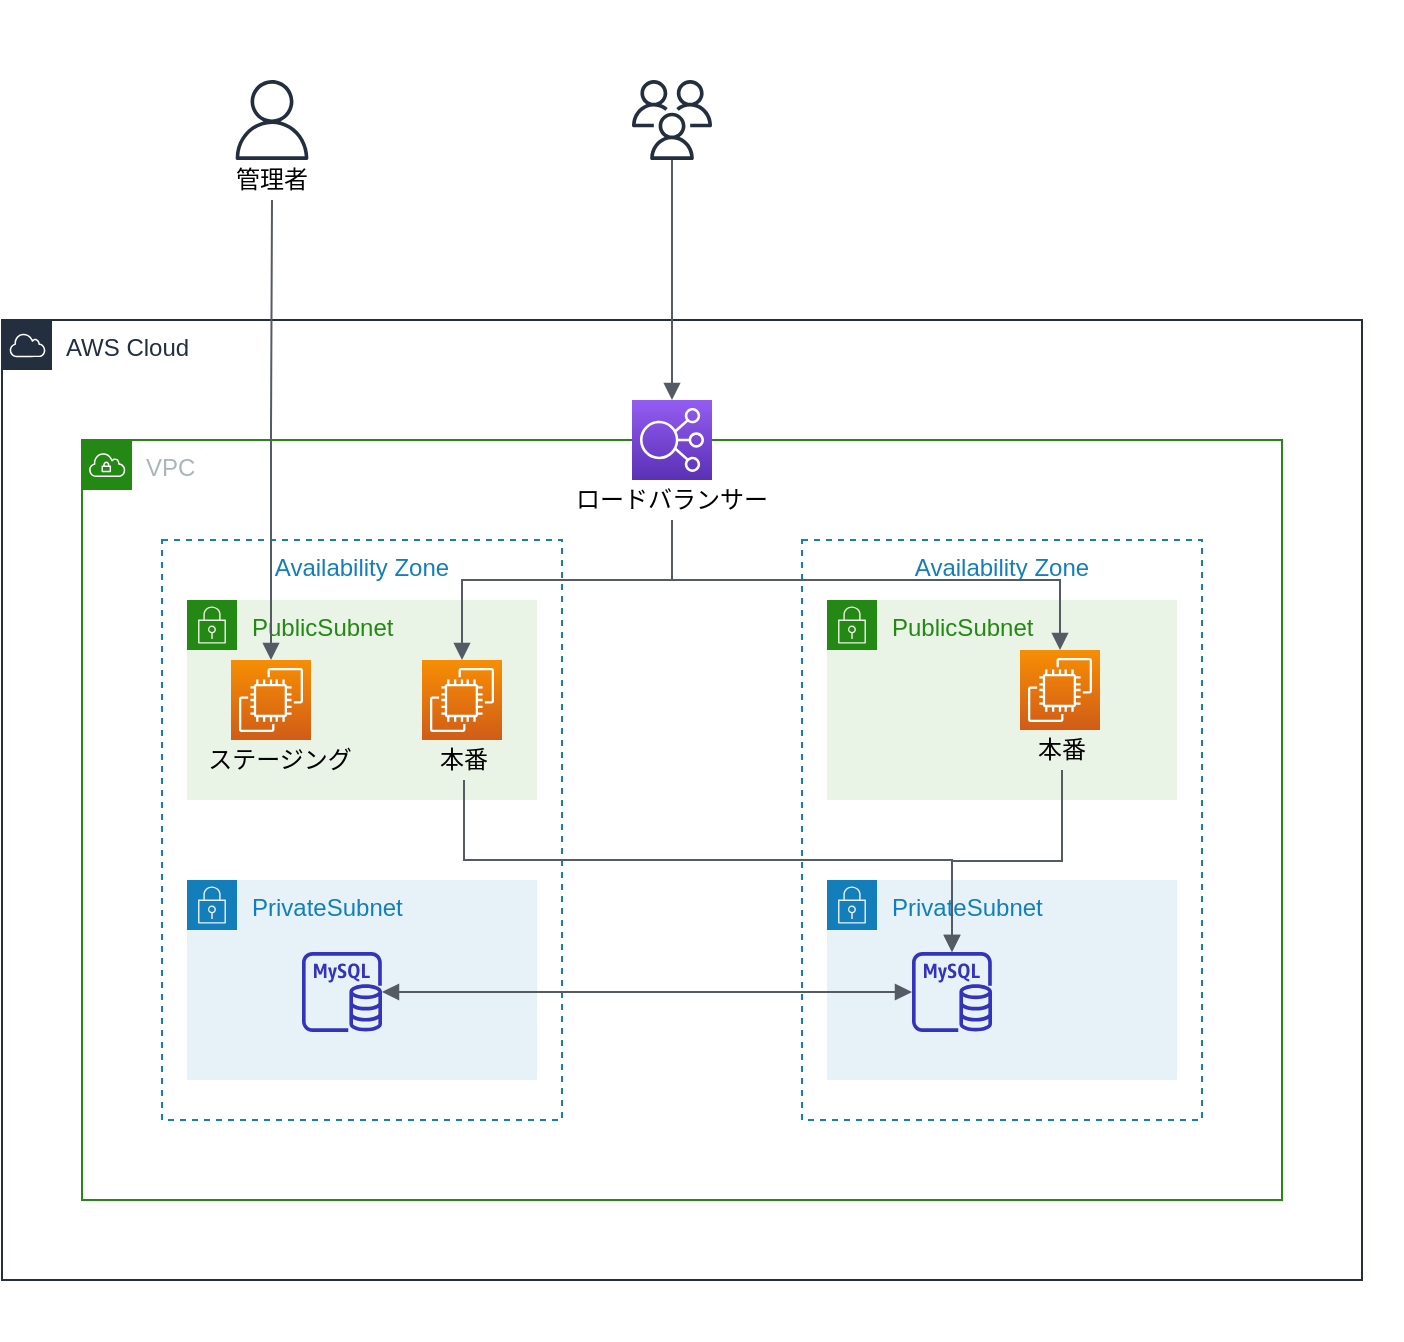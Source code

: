 <mxfile version="13.4.2" type="github">
  <diagram id="XtYhaf7LTEb38pZg41X1" name="ページ1">
    <mxGraphModel dx="1410" dy="678" grid="1" gridSize="10" guides="1" tooltips="1" connect="1" arrows="1" fold="1" page="1" pageScale="1" pageWidth="700" pageHeight="900" math="0" shadow="0">
      <root>
        <mxCell id="0" />
        <mxCell id="1" parent="0" />
        <mxCell id="Y7LWI8jAa2wqXCpIytOS-46" value="" style="rounded=0;whiteSpace=wrap;html=1;strokeColor=none;" vertex="1" parent="1">
          <mxGeometry width="700" height="670" as="geometry" />
        </mxCell>
        <mxCell id="46BbhoU_Gm5NrsC8F-5Z-1" value="AWS Cloud" style="points=[[0,0],[0.25,0],[0.5,0],[0.75,0],[1,0],[1,0.25],[1,0.5],[1,0.75],[1,1],[0.75,1],[0.5,1],[0.25,1],[0,1],[0,0.75],[0,0.5],[0,0.25]];outlineConnect=0;gradientColor=none;html=1;whiteSpace=wrap;fontSize=12;fontStyle=0;shape=mxgraph.aws4.group;grIcon=mxgraph.aws4.group_aws_cloud;strokeColor=#232F3E;fillColor=none;verticalAlign=top;align=left;spacingLeft=30;fontColor=#232F3E;dashed=0;" parent="1" vertex="1">
          <mxGeometry y="160" width="680" height="480" as="geometry" />
        </mxCell>
        <mxCell id="46BbhoU_Gm5NrsC8F-5Z-2" value="VPC" style="points=[[0,0],[0.25,0],[0.5,0],[0.75,0],[1,0],[1,0.25],[1,0.5],[1,0.75],[1,1],[0.75,1],[0.5,1],[0.25,1],[0,1],[0,0.75],[0,0.5],[0,0.25]];outlineConnect=0;gradientColor=none;html=1;whiteSpace=wrap;fontSize=12;fontStyle=0;shape=mxgraph.aws4.group;grIcon=mxgraph.aws4.group_vpc;strokeColor=#248814;fillColor=none;verticalAlign=top;align=left;spacingLeft=30;fontColor=#AAB7B8;dashed=0;" parent="1" vertex="1">
          <mxGeometry x="40" y="220" width="600" height="380" as="geometry" />
        </mxCell>
        <mxCell id="kMewB1lpty2ikKgXl77D-4" value="" style="group" parent="1" vertex="1" connectable="0">
          <mxGeometry x="80" y="160" width="200" height="400" as="geometry" />
        </mxCell>
        <mxCell id="46BbhoU_Gm5NrsC8F-5Z-4" value="Availability Zone" style="fillColor=none;strokeColor=#147EBA;dashed=1;verticalAlign=top;fontStyle=0;fontColor=#147EBA;" parent="kMewB1lpty2ikKgXl77D-4" vertex="1">
          <mxGeometry y="110" width="200" height="290" as="geometry" />
        </mxCell>
        <mxCell id="46BbhoU_Gm5NrsC8F-5Z-7" value="PublicSubnet" style="points=[[0,0],[0.25,0],[0.5,0],[0.75,0],[1,0],[1,0.25],[1,0.5],[1,0.75],[1,1],[0.75,1],[0.5,1],[0.25,1],[0,1],[0,0.75],[0,0.5],[0,0.25]];outlineConnect=0;gradientColor=none;html=1;whiteSpace=wrap;fontSize=12;fontStyle=0;shape=mxgraph.aws4.group;grIcon=mxgraph.aws4.group_security_group;grStroke=0;strokeColor=#248814;fillColor=#E9F3E6;verticalAlign=top;align=left;spacingLeft=30;fontColor=#248814;dashed=0;" parent="kMewB1lpty2ikKgXl77D-4" vertex="1">
          <mxGeometry x="12.5" y="140" width="175" height="100" as="geometry" />
        </mxCell>
        <mxCell id="46BbhoU_Gm5NrsC8F-5Z-11" value="PrivateSubnet" style="points=[[0,0],[0.25,0],[0.5,0],[0.75,0],[1,0],[1,0.25],[1,0.5],[1,0.75],[1,1],[0.75,1],[0.5,1],[0.25,1],[0,1],[0,0.75],[0,0.5],[0,0.25]];outlineConnect=0;gradientColor=none;html=1;whiteSpace=wrap;fontSize=12;fontStyle=0;shape=mxgraph.aws4.group;grIcon=mxgraph.aws4.group_security_group;grStroke=0;strokeColor=#147EBA;fillColor=#E6F2F8;verticalAlign=top;align=left;spacingLeft=30;fontColor=#147EBA;dashed=0;" parent="kMewB1lpty2ikKgXl77D-4" vertex="1">
          <mxGeometry x="12.5" y="280" width="175" height="100" as="geometry" />
        </mxCell>
        <mxCell id="Y7LWI8jAa2wqXCpIytOS-11" value="" style="group" vertex="1" connectable="0" parent="kMewB1lpty2ikKgXl77D-4">
          <mxGeometry x="14.5" y="170" width="100" height="70" as="geometry" />
        </mxCell>
        <mxCell id="Y7LWI8jAa2wqXCpIytOS-8" value="" style="outlineConnect=0;fontColor=#232F3E;gradientColor=#F78E04;gradientDirection=north;fillColor=#D05C17;strokeColor=#ffffff;dashed=0;verticalLabelPosition=bottom;verticalAlign=top;align=center;html=1;fontSize=12;fontStyle=0;aspect=fixed;shape=mxgraph.aws4.resourceIcon;resIcon=mxgraph.aws4.ec2;" vertex="1" parent="Y7LWI8jAa2wqXCpIytOS-11">
          <mxGeometry x="20" width="40" height="40" as="geometry" />
        </mxCell>
        <mxCell id="Y7LWI8jAa2wqXCpIytOS-10" value="ステージング" style="text;html=1;strokeColor=none;fillColor=none;align=center;verticalAlign=middle;whiteSpace=wrap;rounded=0;" vertex="1" parent="Y7LWI8jAa2wqXCpIytOS-11">
          <mxGeometry x="-6" y="40" width="100" height="20" as="geometry" />
        </mxCell>
        <mxCell id="Y7LWI8jAa2wqXCpIytOS-30" value="" style="group" vertex="1" connectable="0" parent="kMewB1lpty2ikKgXl77D-4">
          <mxGeometry x="110" y="170" width="90" height="70" as="geometry" />
        </mxCell>
        <mxCell id="Y7LWI8jAa2wqXCpIytOS-31" value="" style="outlineConnect=0;fontColor=#232F3E;gradientColor=#F78E04;gradientDirection=north;fillColor=#D05C17;strokeColor=#ffffff;dashed=0;verticalLabelPosition=bottom;verticalAlign=top;align=center;html=1;fontSize=12;fontStyle=0;aspect=fixed;shape=mxgraph.aws4.resourceIcon;resIcon=mxgraph.aws4.ec2;" vertex="1" parent="Y7LWI8jAa2wqXCpIytOS-30">
          <mxGeometry x="20" width="40" height="40" as="geometry" />
        </mxCell>
        <mxCell id="Y7LWI8jAa2wqXCpIytOS-32" value="本番" style="text;html=1;strokeColor=none;fillColor=none;align=center;verticalAlign=middle;whiteSpace=wrap;rounded=0;" vertex="1" parent="Y7LWI8jAa2wqXCpIytOS-30">
          <mxGeometry x="-4" y="40" width="90" height="20" as="geometry" />
        </mxCell>
        <mxCell id="Y7LWI8jAa2wqXCpIytOS-33" value="" style="outlineConnect=0;fontColor=#232F3E;gradientColor=none;fillColor=#3334B9;strokeColor=none;dashed=0;verticalLabelPosition=bottom;verticalAlign=top;align=center;html=1;fontSize=12;fontStyle=0;aspect=fixed;pointerEvents=1;shape=mxgraph.aws4.rds_mysql_instance;" vertex="1" parent="kMewB1lpty2ikKgXl77D-4">
          <mxGeometry x="70" y="316" width="40" height="40" as="geometry" />
        </mxCell>
        <mxCell id="Y7LWI8jAa2wqXCpIytOS-15" value="" style="group" vertex="1" connectable="0" parent="1">
          <mxGeometry x="280" y="200" width="110" height="60" as="geometry" />
        </mxCell>
        <mxCell id="Y7LWI8jAa2wqXCpIytOS-4" value="" style="outlineConnect=0;fontColor=#232F3E;gradientColor=#945DF2;gradientDirection=north;fillColor=#5A30B5;strokeColor=#ffffff;dashed=0;verticalLabelPosition=bottom;verticalAlign=top;align=center;html=1;fontSize=12;fontStyle=0;aspect=fixed;shape=mxgraph.aws4.resourceIcon;resIcon=mxgraph.aws4.elastic_load_balancing;" vertex="1" parent="Y7LWI8jAa2wqXCpIytOS-15">
          <mxGeometry x="35" width="40" height="40" as="geometry" />
        </mxCell>
        <mxCell id="Y7LWI8jAa2wqXCpIytOS-14" value="ロードバランサー" style="text;html=1;strokeColor=none;fillColor=none;align=center;verticalAlign=middle;whiteSpace=wrap;rounded=0;" vertex="1" parent="Y7LWI8jAa2wqXCpIytOS-15">
          <mxGeometry y="40" width="110" height="20" as="geometry" />
        </mxCell>
        <mxCell id="Y7LWI8jAa2wqXCpIytOS-20" value="" style="outlineConnect=0;fontColor=#232F3E;gradientColor=none;fillColor=#232F3E;strokeColor=none;dashed=0;verticalLabelPosition=bottom;verticalAlign=top;align=center;html=1;fontSize=12;fontStyle=0;aspect=fixed;pointerEvents=1;shape=mxgraph.aws4.users;" vertex="1" parent="1">
          <mxGeometry x="315" y="40" width="40" height="40" as="geometry" />
        </mxCell>
        <mxCell id="Y7LWI8jAa2wqXCpIytOS-24" value="" style="group" vertex="1" connectable="0" parent="1">
          <mxGeometry x="90" y="40" width="90" height="60" as="geometry" />
        </mxCell>
        <mxCell id="Y7LWI8jAa2wqXCpIytOS-19" value="" style="outlineConnect=0;fontColor=#232F3E;gradientColor=none;fillColor=#232F3E;dashed=0;verticalLabelPosition=bottom;verticalAlign=top;align=center;html=1;fontSize=12;fontStyle=0;aspect=fixed;pointerEvents=1;shape=mxgraph.aws4.user;strokeColor=none;" vertex="1" parent="Y7LWI8jAa2wqXCpIytOS-24">
          <mxGeometry x="25" width="40" height="40" as="geometry" />
        </mxCell>
        <mxCell id="Y7LWI8jAa2wqXCpIytOS-21" value="管理者" style="text;html=1;strokeColor=none;fillColor=none;align=center;verticalAlign=middle;whiteSpace=wrap;rounded=0;" vertex="1" parent="Y7LWI8jAa2wqXCpIytOS-24">
          <mxGeometry y="40" width="90" height="20" as="geometry" />
        </mxCell>
        <mxCell id="Y7LWI8jAa2wqXCpIytOS-26" value="" style="group" vertex="1" connectable="0" parent="1">
          <mxGeometry x="400" y="160" width="200" height="400" as="geometry" />
        </mxCell>
        <mxCell id="Y7LWI8jAa2wqXCpIytOS-27" value="Availability Zone" style="fillColor=none;strokeColor=#147EBA;dashed=1;verticalAlign=top;fontStyle=0;fontColor=#147EBA;" vertex="1" parent="Y7LWI8jAa2wqXCpIytOS-26">
          <mxGeometry y="110" width="200" height="290" as="geometry" />
        </mxCell>
        <mxCell id="Y7LWI8jAa2wqXCpIytOS-28" value="PublicSubnet" style="points=[[0,0],[0.25,0],[0.5,0],[0.75,0],[1,0],[1,0.25],[1,0.5],[1,0.75],[1,1],[0.75,1],[0.5,1],[0.25,1],[0,1],[0,0.75],[0,0.5],[0,0.25]];outlineConnect=0;gradientColor=none;html=1;whiteSpace=wrap;fontSize=12;fontStyle=0;shape=mxgraph.aws4.group;grIcon=mxgraph.aws4.group_security_group;grStroke=0;strokeColor=#248814;fillColor=#E9F3E6;verticalAlign=top;align=left;spacingLeft=30;fontColor=#248814;dashed=0;" vertex="1" parent="Y7LWI8jAa2wqXCpIytOS-26">
          <mxGeometry x="12.5" y="140" width="175" height="100" as="geometry" />
        </mxCell>
        <mxCell id="Y7LWI8jAa2wqXCpIytOS-29" value="PrivateSubnet" style="points=[[0,0],[0.25,0],[0.5,0],[0.75,0],[1,0],[1,0.25],[1,0.5],[1,0.75],[1,1],[0.75,1],[0.5,1],[0.25,1],[0,1],[0,0.75],[0,0.5],[0,0.25]];outlineConnect=0;gradientColor=none;html=1;whiteSpace=wrap;fontSize=12;fontStyle=0;shape=mxgraph.aws4.group;grIcon=mxgraph.aws4.group_security_group;grStroke=0;strokeColor=#147EBA;fillColor=#E6F2F8;verticalAlign=top;align=left;spacingLeft=30;fontColor=#147EBA;dashed=0;" vertex="1" parent="Y7LWI8jAa2wqXCpIytOS-26">
          <mxGeometry x="12.5" y="280" width="175" height="100" as="geometry" />
        </mxCell>
        <mxCell id="Y7LWI8jAa2wqXCpIytOS-9" value="" style="group" vertex="1" connectable="0" parent="Y7LWI8jAa2wqXCpIytOS-26">
          <mxGeometry x="89" y="165" width="90" height="70" as="geometry" />
        </mxCell>
        <mxCell id="Y7LWI8jAa2wqXCpIytOS-2" value="" style="outlineConnect=0;fontColor=#232F3E;gradientColor=#F78E04;gradientDirection=north;fillColor=#D05C17;strokeColor=#ffffff;dashed=0;verticalLabelPosition=bottom;verticalAlign=top;align=center;html=1;fontSize=12;fontStyle=0;aspect=fixed;shape=mxgraph.aws4.resourceIcon;resIcon=mxgraph.aws4.ec2;" vertex="1" parent="Y7LWI8jAa2wqXCpIytOS-9">
          <mxGeometry x="20" width="40" height="40" as="geometry" />
        </mxCell>
        <mxCell id="Y7LWI8jAa2wqXCpIytOS-7" value="本番" style="text;html=1;strokeColor=none;fillColor=none;align=center;verticalAlign=middle;whiteSpace=wrap;rounded=0;" vertex="1" parent="Y7LWI8jAa2wqXCpIytOS-9">
          <mxGeometry x="-4" y="40" width="90" height="20" as="geometry" />
        </mxCell>
        <mxCell id="Y7LWI8jAa2wqXCpIytOS-6" value="" style="outlineConnect=0;fontColor=#232F3E;gradientColor=none;fillColor=#3334B9;strokeColor=none;dashed=0;verticalLabelPosition=bottom;verticalAlign=top;align=center;html=1;fontSize=12;fontStyle=0;aspect=fixed;pointerEvents=1;shape=mxgraph.aws4.rds_mysql_instance;" vertex="1" parent="Y7LWI8jAa2wqXCpIytOS-26">
          <mxGeometry x="55" y="316" width="40" height="40" as="geometry" />
        </mxCell>
        <mxCell id="Y7LWI8jAa2wqXCpIytOS-42" value="" style="edgeStyle=orthogonalEdgeStyle;html=1;endArrow=block;elbow=vertical;startArrow=none;endFill=1;strokeColor=#545B64;rounded=0;exitX=0.5;exitY=1;exitDx=0;exitDy=0;" edge="1" parent="Y7LWI8jAa2wqXCpIytOS-26" source="Y7LWI8jAa2wqXCpIytOS-7" target="Y7LWI8jAa2wqXCpIytOS-6">
          <mxGeometry width="100" relative="1" as="geometry">
            <mxPoint x="-159" y="240" as="sourcePoint" />
            <mxPoint x="85" y="320" as="targetPoint" />
          </mxGeometry>
        </mxCell>
        <mxCell id="Y7LWI8jAa2wqXCpIytOS-37" value="" style="edgeStyle=orthogonalEdgeStyle;html=1;endArrow=none;elbow=vertical;startArrow=block;startFill=1;strokeColor=#545B64;rounded=0;" edge="1" parent="1" source="Y7LWI8jAa2wqXCpIytOS-4" target="Y7LWI8jAa2wqXCpIytOS-20">
          <mxGeometry width="100" relative="1" as="geometry">
            <mxPoint x="490" y="290" as="sourcePoint" />
            <mxPoint x="420" y="90" as="targetPoint" />
          </mxGeometry>
        </mxCell>
        <mxCell id="Y7LWI8jAa2wqXCpIytOS-38" value="" style="edgeStyle=orthogonalEdgeStyle;html=1;endArrow=block;elbow=vertical;startArrow=block;startFill=1;endFill=1;strokeColor=#545B64;rounded=0;" edge="1" parent="1" source="Y7LWI8jAa2wqXCpIytOS-33" target="Y7LWI8jAa2wqXCpIytOS-6">
          <mxGeometry width="100" relative="1" as="geometry">
            <mxPoint x="490" y="290" as="sourcePoint" />
            <mxPoint x="590" y="290" as="targetPoint" />
          </mxGeometry>
        </mxCell>
        <mxCell id="Y7LWI8jAa2wqXCpIytOS-41" value="" style="edgeStyle=orthogonalEdgeStyle;html=1;endArrow=block;elbow=vertical;startArrow=none;endFill=1;strokeColor=#545B64;rounded=0;exitX=0.5;exitY=1;exitDx=0;exitDy=0;" edge="1" parent="1" source="Y7LWI8jAa2wqXCpIytOS-32" target="Y7LWI8jAa2wqXCpIytOS-6">
          <mxGeometry width="100" relative="1" as="geometry">
            <mxPoint x="490" y="290" as="sourcePoint" />
            <mxPoint x="590" y="290" as="targetPoint" />
            <Array as="points">
              <mxPoint x="231" y="430" />
              <mxPoint x="475" y="430" />
            </Array>
          </mxGeometry>
        </mxCell>
        <mxCell id="Y7LWI8jAa2wqXCpIytOS-43" value="" style="edgeStyle=orthogonalEdgeStyle;html=1;endArrow=block;elbow=vertical;startArrow=none;endFill=1;strokeColor=#545B64;rounded=0;exitX=0.5;exitY=1;exitDx=0;exitDy=0;" edge="1" parent="1" source="Y7LWI8jAa2wqXCpIytOS-14" target="Y7LWI8jAa2wqXCpIytOS-31">
          <mxGeometry width="100" relative="1" as="geometry">
            <mxPoint x="241" y="400" as="sourcePoint" />
            <mxPoint x="485" y="480" as="targetPoint" />
            <Array as="points">
              <mxPoint x="335" y="290" />
              <mxPoint x="230" y="290" />
            </Array>
          </mxGeometry>
        </mxCell>
        <mxCell id="Y7LWI8jAa2wqXCpIytOS-44" value="" style="edgeStyle=orthogonalEdgeStyle;html=1;endArrow=block;elbow=vertical;startArrow=none;endFill=1;strokeColor=#545B64;rounded=0;exitX=0.5;exitY=1;exitDx=0;exitDy=0;" edge="1" parent="1" source="Y7LWI8jAa2wqXCpIytOS-14" target="Y7LWI8jAa2wqXCpIytOS-2">
          <mxGeometry width="100" relative="1" as="geometry">
            <mxPoint x="345" y="270" as="sourcePoint" />
            <mxPoint x="240" y="340" as="targetPoint" />
            <Array as="points">
              <mxPoint x="335" y="290" />
              <mxPoint x="529" y="290" />
            </Array>
          </mxGeometry>
        </mxCell>
        <mxCell id="Y7LWI8jAa2wqXCpIytOS-45" value="" style="edgeStyle=orthogonalEdgeStyle;html=1;endArrow=none;elbow=vertical;startArrow=block;startFill=1;strokeColor=#545B64;rounded=0;entryX=0.5;entryY=1;entryDx=0;entryDy=0;" edge="1" parent="1" source="Y7LWI8jAa2wqXCpIytOS-8" target="Y7LWI8jAa2wqXCpIytOS-21">
          <mxGeometry width="100" relative="1" as="geometry">
            <mxPoint x="345" y="210" as="sourcePoint" />
            <mxPoint x="345.1" y="90" as="targetPoint" />
          </mxGeometry>
        </mxCell>
      </root>
    </mxGraphModel>
  </diagram>
</mxfile>
